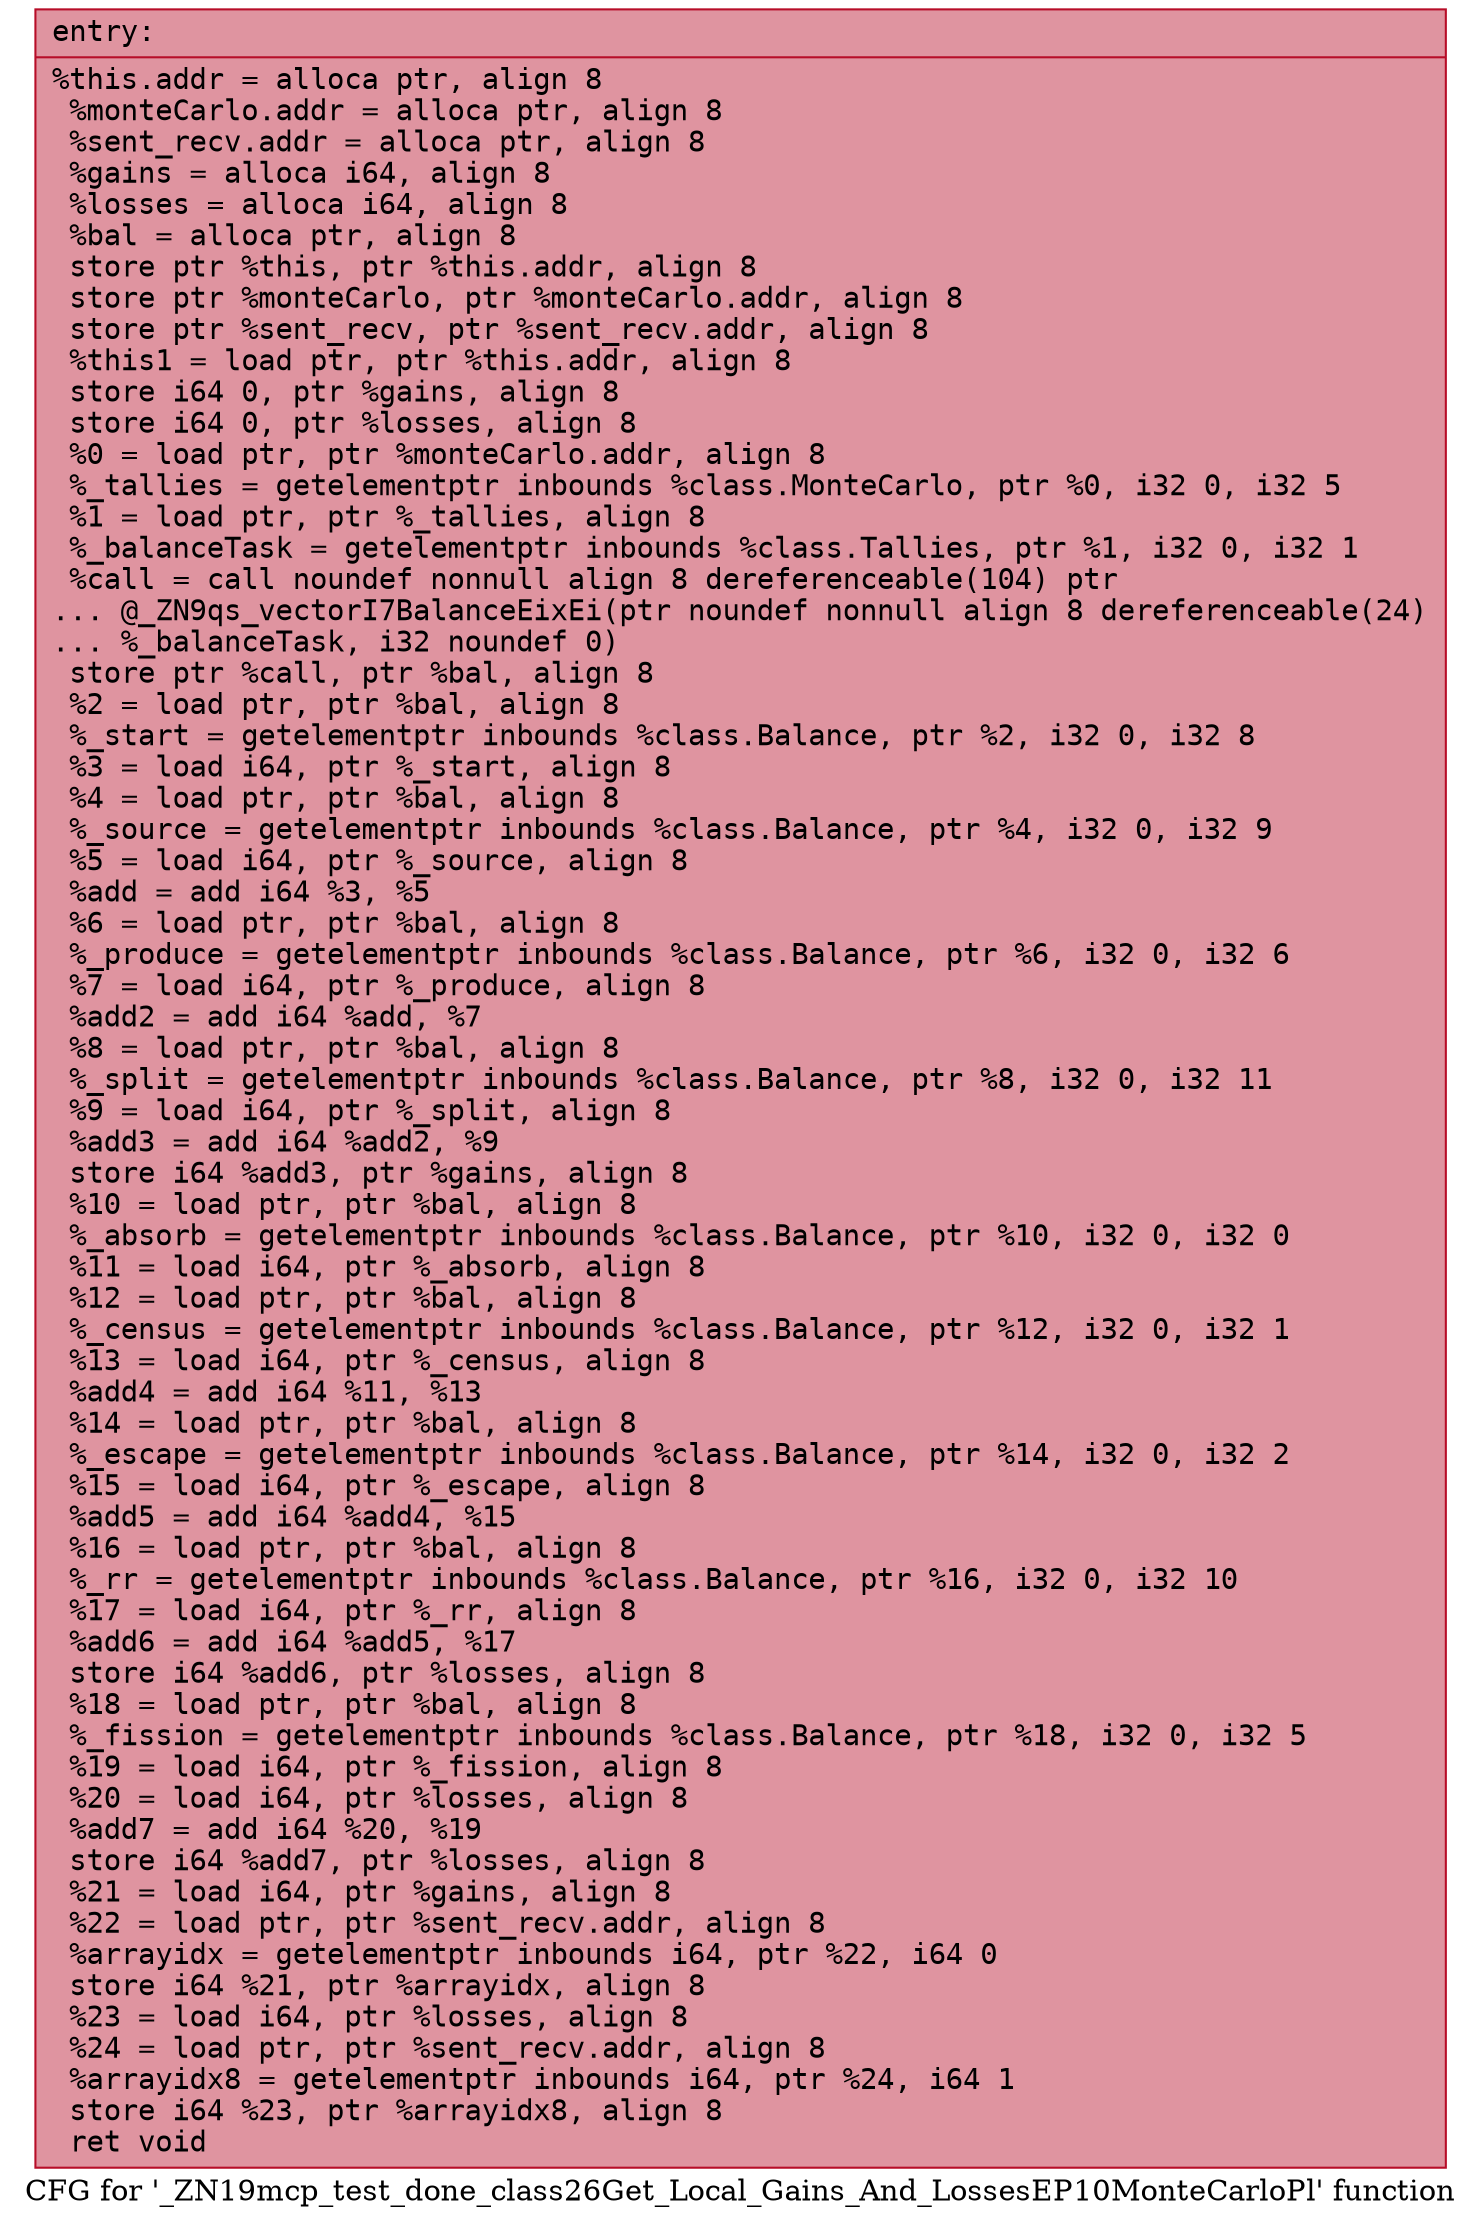 digraph "CFG for '_ZN19mcp_test_done_class26Get_Local_Gains_And_LossesEP10MonteCarloPl' function" {
	label="CFG for '_ZN19mcp_test_done_class26Get_Local_Gains_And_LossesEP10MonteCarloPl' function";

	Node0x558b6943a1f0 [shape=record,color="#b70d28ff", style=filled, fillcolor="#b70d2870" fontname="Courier",label="{entry:\l|  %this.addr = alloca ptr, align 8\l  %monteCarlo.addr = alloca ptr, align 8\l  %sent_recv.addr = alloca ptr, align 8\l  %gains = alloca i64, align 8\l  %losses = alloca i64, align 8\l  %bal = alloca ptr, align 8\l  store ptr %this, ptr %this.addr, align 8\l  store ptr %monteCarlo, ptr %monteCarlo.addr, align 8\l  store ptr %sent_recv, ptr %sent_recv.addr, align 8\l  %this1 = load ptr, ptr %this.addr, align 8\l  store i64 0, ptr %gains, align 8\l  store i64 0, ptr %losses, align 8\l  %0 = load ptr, ptr %monteCarlo.addr, align 8\l  %_tallies = getelementptr inbounds %class.MonteCarlo, ptr %0, i32 0, i32 5\l  %1 = load ptr, ptr %_tallies, align 8\l  %_balanceTask = getelementptr inbounds %class.Tallies, ptr %1, i32 0, i32 1\l  %call = call noundef nonnull align 8 dereferenceable(104) ptr\l... @_ZN9qs_vectorI7BalanceEixEi(ptr noundef nonnull align 8 dereferenceable(24)\l... %_balanceTask, i32 noundef 0)\l  store ptr %call, ptr %bal, align 8\l  %2 = load ptr, ptr %bal, align 8\l  %_start = getelementptr inbounds %class.Balance, ptr %2, i32 0, i32 8\l  %3 = load i64, ptr %_start, align 8\l  %4 = load ptr, ptr %bal, align 8\l  %_source = getelementptr inbounds %class.Balance, ptr %4, i32 0, i32 9\l  %5 = load i64, ptr %_source, align 8\l  %add = add i64 %3, %5\l  %6 = load ptr, ptr %bal, align 8\l  %_produce = getelementptr inbounds %class.Balance, ptr %6, i32 0, i32 6\l  %7 = load i64, ptr %_produce, align 8\l  %add2 = add i64 %add, %7\l  %8 = load ptr, ptr %bal, align 8\l  %_split = getelementptr inbounds %class.Balance, ptr %8, i32 0, i32 11\l  %9 = load i64, ptr %_split, align 8\l  %add3 = add i64 %add2, %9\l  store i64 %add3, ptr %gains, align 8\l  %10 = load ptr, ptr %bal, align 8\l  %_absorb = getelementptr inbounds %class.Balance, ptr %10, i32 0, i32 0\l  %11 = load i64, ptr %_absorb, align 8\l  %12 = load ptr, ptr %bal, align 8\l  %_census = getelementptr inbounds %class.Balance, ptr %12, i32 0, i32 1\l  %13 = load i64, ptr %_census, align 8\l  %add4 = add i64 %11, %13\l  %14 = load ptr, ptr %bal, align 8\l  %_escape = getelementptr inbounds %class.Balance, ptr %14, i32 0, i32 2\l  %15 = load i64, ptr %_escape, align 8\l  %add5 = add i64 %add4, %15\l  %16 = load ptr, ptr %bal, align 8\l  %_rr = getelementptr inbounds %class.Balance, ptr %16, i32 0, i32 10\l  %17 = load i64, ptr %_rr, align 8\l  %add6 = add i64 %add5, %17\l  store i64 %add6, ptr %losses, align 8\l  %18 = load ptr, ptr %bal, align 8\l  %_fission = getelementptr inbounds %class.Balance, ptr %18, i32 0, i32 5\l  %19 = load i64, ptr %_fission, align 8\l  %20 = load i64, ptr %losses, align 8\l  %add7 = add i64 %20, %19\l  store i64 %add7, ptr %losses, align 8\l  %21 = load i64, ptr %gains, align 8\l  %22 = load ptr, ptr %sent_recv.addr, align 8\l  %arrayidx = getelementptr inbounds i64, ptr %22, i64 0\l  store i64 %21, ptr %arrayidx, align 8\l  %23 = load i64, ptr %losses, align 8\l  %24 = load ptr, ptr %sent_recv.addr, align 8\l  %arrayidx8 = getelementptr inbounds i64, ptr %24, i64 1\l  store i64 %23, ptr %arrayidx8, align 8\l  ret void\l}"];
}
